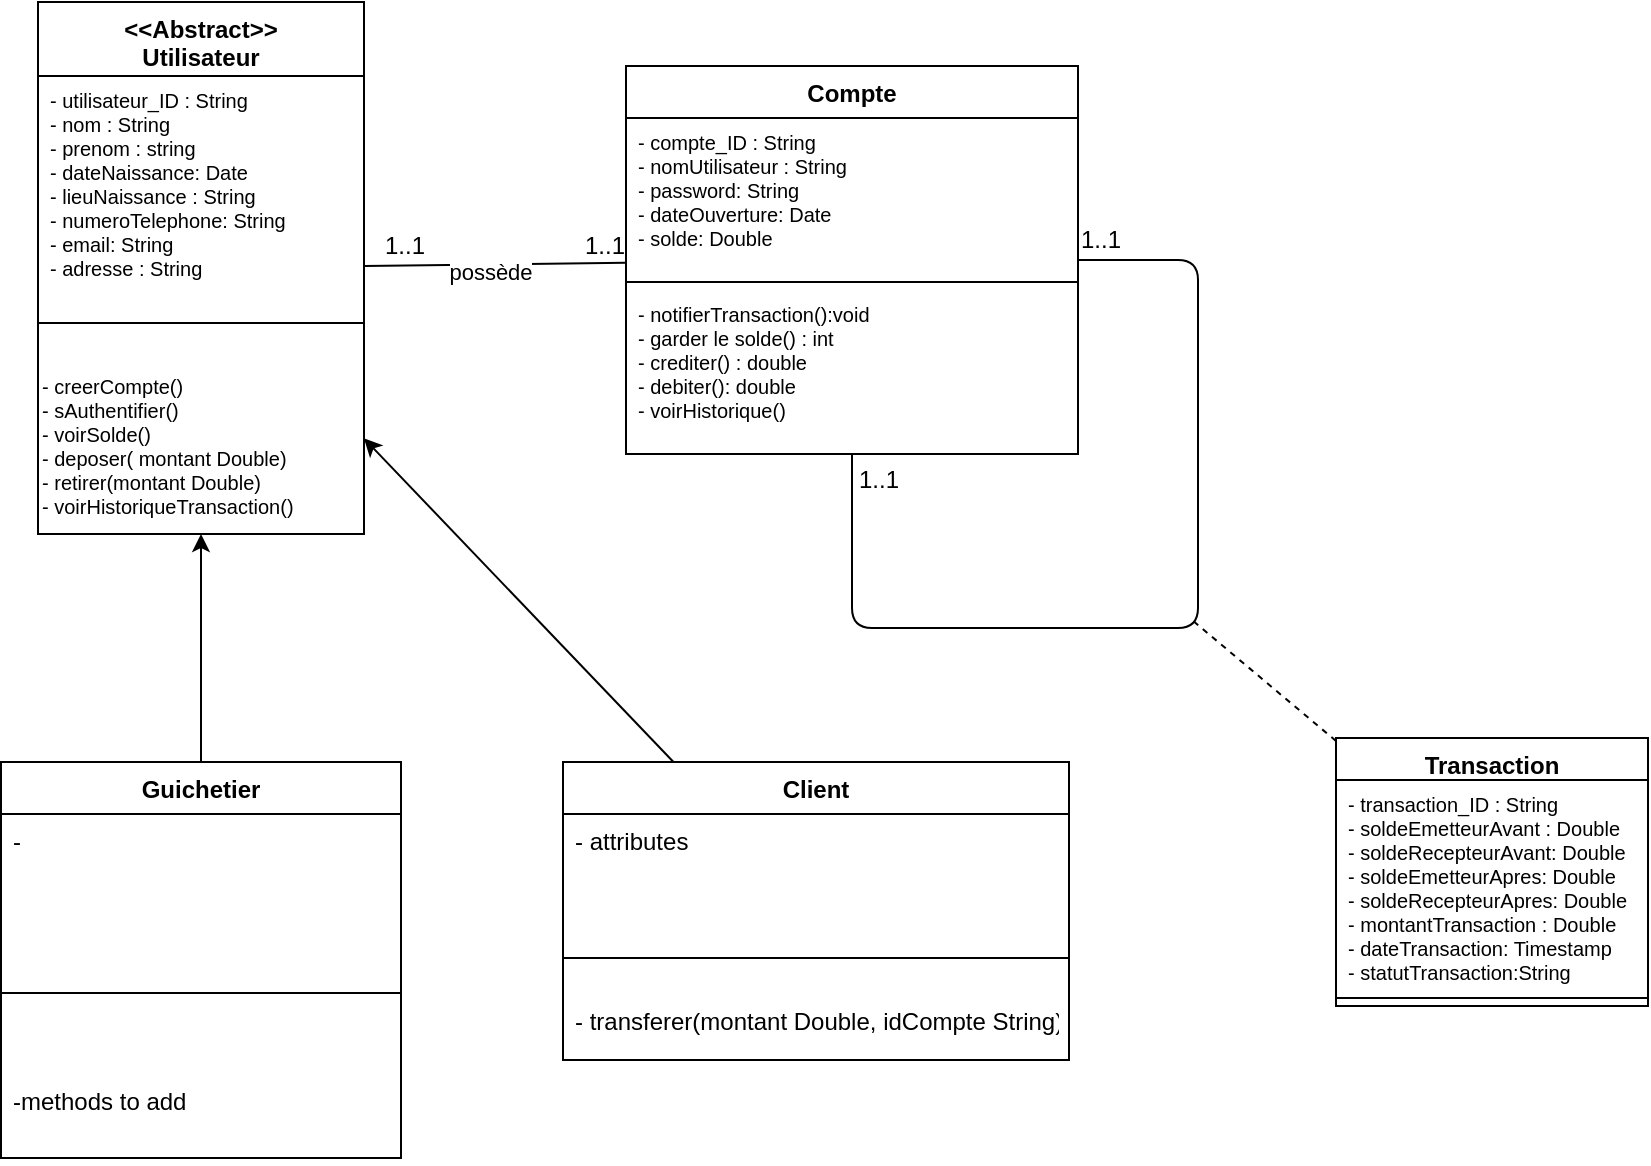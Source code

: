 <mxfile>
    <diagram id="Cb6bvZqrn83agvTMZTwc" name="Page-1">
        <mxGraphModel dx="787" dy="468" grid="0" gridSize="10" guides="1" tooltips="1" connect="1" arrows="1" fold="1" page="1" pageScale="1" pageWidth="827" pageHeight="1169" math="0" shadow="0">
            <root>
                <mxCell id="0"/>
                <mxCell id="1" parent="0"/>
                <mxCell id="2" value="&lt;&lt;Abstract&gt;&gt;&#10;Utilisateur" style="swimlane;fontStyle=1;align=center;verticalAlign=top;childLayout=stackLayout;horizontal=1;startSize=37;horizontalStack=0;resizeParent=1;resizeParentMax=0;resizeLast=0;collapsible=1;marginBottom=0;" parent="1" vertex="1">
                    <mxGeometry x="55" y="251" width="163" height="266" as="geometry"/>
                </mxCell>
                <mxCell id="3" value="- utilisateur_ID : String&#10;- nom : String&#10;- prenom : string&#10;- dateNaissance: Date&#10;- lieuNaissance : String&#10;- numeroTelephone: String&#10;- email: String&#10;- adresse : String" style="text;strokeColor=none;fillColor=none;align=left;verticalAlign=top;spacingLeft=4;spacingRight=4;overflow=hidden;rotatable=0;points=[[0,0.5],[1,0.5]];portConstraint=eastwest;fontSize=10;" parent="2" vertex="1">
                    <mxGeometry y="37" width="163" height="106" as="geometry"/>
                </mxCell>
                <mxCell id="4" value="" style="line;strokeWidth=1;fillColor=none;align=left;verticalAlign=middle;spacingTop=-1;spacingLeft=3;spacingRight=3;rotatable=0;labelPosition=right;points=[];portConstraint=eastwest;" parent="2" vertex="1">
                    <mxGeometry y="143" width="163" height="35" as="geometry"/>
                </mxCell>
                <mxCell id="AjJAs6EQNcVxyj38CZcN-50" value="&lt;div style=&quot;font-size: 10px&quot;&gt;&lt;font style=&quot;font-size: 10px&quot;&gt;- creerCompte()&lt;/font&gt;&lt;/div&gt;&lt;font style=&quot;font-size: 10px&quot;&gt;&lt;div&gt;&lt;span&gt;- sAuthentifier()&lt;/span&gt;&lt;/div&gt;&lt;div&gt;&lt;span&gt;- voirSolde()&lt;/span&gt;&lt;/div&gt;&lt;div&gt;&lt;span&gt;- deposer( montant Double)&lt;/span&gt;&lt;/div&gt;&lt;div&gt;&lt;span&gt;- retirer(montant Double)&lt;/span&gt;&lt;/div&gt;&lt;div&gt;- voirHistoriqueTransaction()&amp;nbsp;&lt;/div&gt;&lt;/font&gt;" style="text;html=1;align=left;verticalAlign=middle;resizable=0;points=[];autosize=1;strokeColor=none;fillColor=none;" parent="2" vertex="1">
                    <mxGeometry y="178" width="163" height="88" as="geometry"/>
                </mxCell>
                <mxCell id="6" value="Compte" style="swimlane;fontStyle=1;align=center;verticalAlign=top;childLayout=stackLayout;horizontal=1;startSize=26;horizontalStack=0;resizeParent=1;resizeParentMax=0;resizeLast=0;collapsible=1;marginBottom=0;" parent="1" vertex="1">
                    <mxGeometry x="349" y="283" width="226" height="194" as="geometry"/>
                </mxCell>
                <mxCell id="7" value="- compte_ID : String&#10;- nomUtilisateur : String&#10;- password: String&#10;- dateOuverture: Date&#10;- solde: Double" style="text;strokeColor=none;fillColor=none;align=left;verticalAlign=top;spacingLeft=4;spacingRight=4;overflow=hidden;rotatable=0;points=[[0,0.5],[1,0.5]];portConstraint=eastwest;fontSize=10;" parent="6" vertex="1">
                    <mxGeometry y="26" width="226" height="78" as="geometry"/>
                </mxCell>
                <mxCell id="8" value="" style="line;strokeWidth=1;fillColor=none;align=left;verticalAlign=middle;spacingTop=-1;spacingLeft=3;spacingRight=3;rotatable=0;labelPosition=right;points=[];portConstraint=eastwest;" parent="6" vertex="1">
                    <mxGeometry y="104" width="226" height="8" as="geometry"/>
                </mxCell>
                <mxCell id="9" value="- notifierTransaction():void&#10;- garder le solde() : int&#10;- crediter() : double&#10;- debiter(): double&#10;- voirHistorique()" style="text;strokeColor=none;fillColor=none;align=left;verticalAlign=top;spacingLeft=4;spacingRight=4;overflow=hidden;rotatable=0;points=[[0,0.5],[1,0.5]];portConstraint=eastwest;fontSize=10;" parent="6" vertex="1">
                    <mxGeometry y="112" width="226" height="82" as="geometry"/>
                </mxCell>
                <mxCell id="19" style="edgeStyle=none;html=1;" parent="1" source="10" target="2" edge="1">
                    <mxGeometry relative="1" as="geometry"/>
                </mxCell>
                <mxCell id="48" style="edgeStyle=none;html=1;endArrow=none;endFill=0;" parent="1" source="2" target="6" edge="1">
                    <mxGeometry relative="1" as="geometry"/>
                </mxCell>
                <mxCell id="AjJAs6EQNcVxyj38CZcN-51" value="possède" style="edgeLabel;html=1;align=center;verticalAlign=middle;resizable=0;points=[];" parent="48" vertex="1" connectable="0">
                    <mxGeometry x="0.319" y="-1" relative="1" as="geometry">
                        <mxPoint x="-24" y="3" as="offset"/>
                    </mxGeometry>
                </mxCell>
                <mxCell id="10" value="Client" style="swimlane;fontStyle=1;align=center;verticalAlign=top;childLayout=stackLayout;horizontal=1;startSize=26;horizontalStack=0;resizeParent=1;resizeParentMax=0;resizeLast=0;collapsible=1;marginBottom=0;" parent="1" vertex="1">
                    <mxGeometry x="317.5" y="631" width="253" height="149" as="geometry"/>
                </mxCell>
                <mxCell id="11" value="- attributes" style="text;strokeColor=none;fillColor=none;align=left;verticalAlign=top;spacingLeft=4;spacingRight=4;overflow=hidden;rotatable=0;points=[[0,0.5],[1,0.5]];portConstraint=eastwest;" parent="10" vertex="1">
                    <mxGeometry y="26" width="253" height="68" as="geometry"/>
                </mxCell>
                <mxCell id="12" value="" style="line;strokeWidth=1;fillColor=none;align=left;verticalAlign=middle;spacingTop=-1;spacingLeft=3;spacingRight=3;rotatable=0;labelPosition=right;points=[];portConstraint=eastwest;" parent="10" vertex="1">
                    <mxGeometry y="94" width="253" height="8" as="geometry"/>
                </mxCell>
                <mxCell id="13" value="&#10;- transferer(montant Double, idCompte String)" style="text;strokeColor=none;fillColor=none;align=left;verticalAlign=top;spacingLeft=4;spacingRight=4;overflow=hidden;rotatable=0;points=[[0,0.5],[1,0.5]];portConstraint=eastwest;" parent="10" vertex="1">
                    <mxGeometry y="102" width="253" height="47" as="geometry"/>
                </mxCell>
                <mxCell id="18" style="edgeStyle=none;html=1;" parent="1" source="14" target="2" edge="1">
                    <mxGeometry relative="1" as="geometry"/>
                </mxCell>
                <mxCell id="14" value="Guichetier" style="swimlane;fontStyle=1;align=center;verticalAlign=top;childLayout=stackLayout;horizontal=1;startSize=26;horizontalStack=0;resizeParent=1;resizeParentMax=0;resizeLast=0;collapsible=1;marginBottom=0;" parent="1" vertex="1">
                    <mxGeometry x="36.5" y="631" width="200" height="198" as="geometry"/>
                </mxCell>
                <mxCell id="15" value="-" style="text;strokeColor=none;fillColor=none;align=left;verticalAlign=top;spacingLeft=4;spacingRight=4;overflow=hidden;rotatable=0;points=[[0,0.5],[1,0.5]];portConstraint=eastwest;" parent="14" vertex="1">
                    <mxGeometry y="26" width="200" height="49" as="geometry"/>
                </mxCell>
                <mxCell id="16" value="" style="line;strokeWidth=1;fillColor=none;align=left;verticalAlign=middle;spacingTop=-1;spacingLeft=3;spacingRight=3;rotatable=0;labelPosition=right;points=[];portConstraint=eastwest;" parent="14" vertex="1">
                    <mxGeometry y="75" width="200" height="81" as="geometry"/>
                </mxCell>
                <mxCell id="17" value="-methods to add" style="text;strokeColor=none;fillColor=none;align=left;verticalAlign=top;spacingLeft=4;spacingRight=4;overflow=hidden;rotatable=0;points=[[0,0.5],[1,0.5]];portConstraint=eastwest;" parent="14" vertex="1">
                    <mxGeometry y="156" width="200" height="42" as="geometry"/>
                </mxCell>
                <mxCell id="53" style="edgeStyle=none;html=1;endArrow=none;endFill=0;dashed=1;" parent="1" source="20" edge="1">
                    <mxGeometry relative="1" as="geometry">
                        <mxPoint x="632" y="560" as="targetPoint"/>
                    </mxGeometry>
                </mxCell>
                <mxCell id="20" value="Transaction" style="swimlane;fontStyle=1;align=center;verticalAlign=top;childLayout=stackLayout;horizontal=1;startSize=21;horizontalStack=0;resizeParent=1;resizeParentMax=0;resizeLast=0;collapsible=1;marginBottom=0;" parent="1" vertex="1">
                    <mxGeometry x="704" y="619" width="156" height="134" as="geometry"/>
                </mxCell>
                <mxCell id="21" value="- transaction_ID : String&#10;- soldeEmetteurAvant : Double&#10;- soldeRecepteurAvant: Double&#10;- soldeEmetteurApres: Double&#10;- soldeRecepteurApres: Double&#10;- montantTransaction : Double&#10;- dateTransaction: Timestamp&#10;- statutTransaction:String" style="text;strokeColor=none;fillColor=none;align=left;verticalAlign=top;spacingLeft=4;spacingRight=4;overflow=hidden;rotatable=0;points=[[0,0.5],[1,0.5]];portConstraint=eastwest;fontSize=10;" parent="20" vertex="1">
                    <mxGeometry y="21" width="156" height="105" as="geometry"/>
                </mxCell>
                <mxCell id="22" value="" style="line;strokeWidth=1;fillColor=none;align=left;verticalAlign=middle;spacingTop=-1;spacingLeft=3;spacingRight=3;rotatable=0;labelPosition=right;points=[];portConstraint=eastwest;" parent="20" vertex="1">
                    <mxGeometry y="126" width="156" height="8" as="geometry"/>
                </mxCell>
                <mxCell id="55" value="1..1" style="text;html=1;align=center;verticalAlign=middle;resizable=0;points=[];autosize=1;strokeColor=none;fillColor=none;" parent="1" vertex="1">
                    <mxGeometry x="571" y="361" width="30" height="18" as="geometry"/>
                </mxCell>
                <mxCell id="56" value="1..1" style="text;html=1;align=center;verticalAlign=middle;resizable=0;points=[];autosize=1;strokeColor=none;fillColor=none;" parent="1" vertex="1">
                    <mxGeometry x="460" y="481" width="30" height="18" as="geometry"/>
                </mxCell>
                <mxCell id="57" value="" style="edgeStyle=orthogonalEdgeStyle;html=1;endArrow=none;endFill=0;" parent="1" source="6" target="6" edge="1">
                    <mxGeometry relative="1" as="geometry">
                        <mxPoint x="575" y="380" as="sourcePoint"/>
                        <mxPoint x="462.0" y="477" as="targetPoint"/>
                        <Array as="points">
                            <mxPoint x="635" y="380"/>
                            <mxPoint x="635" y="564"/>
                            <mxPoint x="462" y="564"/>
                        </Array>
                    </mxGeometry>
                </mxCell>
                <mxCell id="59" value="1..1" style="text;html=1;align=center;verticalAlign=middle;resizable=0;points=[];autosize=1;strokeColor=none;fillColor=none;" parent="1" vertex="1">
                    <mxGeometry x="223" y="364" width="30" height="18" as="geometry"/>
                </mxCell>
                <mxCell id="60" value="1..1" style="text;html=1;align=center;verticalAlign=middle;resizable=0;points=[];autosize=1;strokeColor=none;fillColor=none;" parent="1" vertex="1">
                    <mxGeometry x="323" y="364" width="30" height="18" as="geometry"/>
                </mxCell>
            </root>
        </mxGraphModel>
    </diagram>
</mxfile>